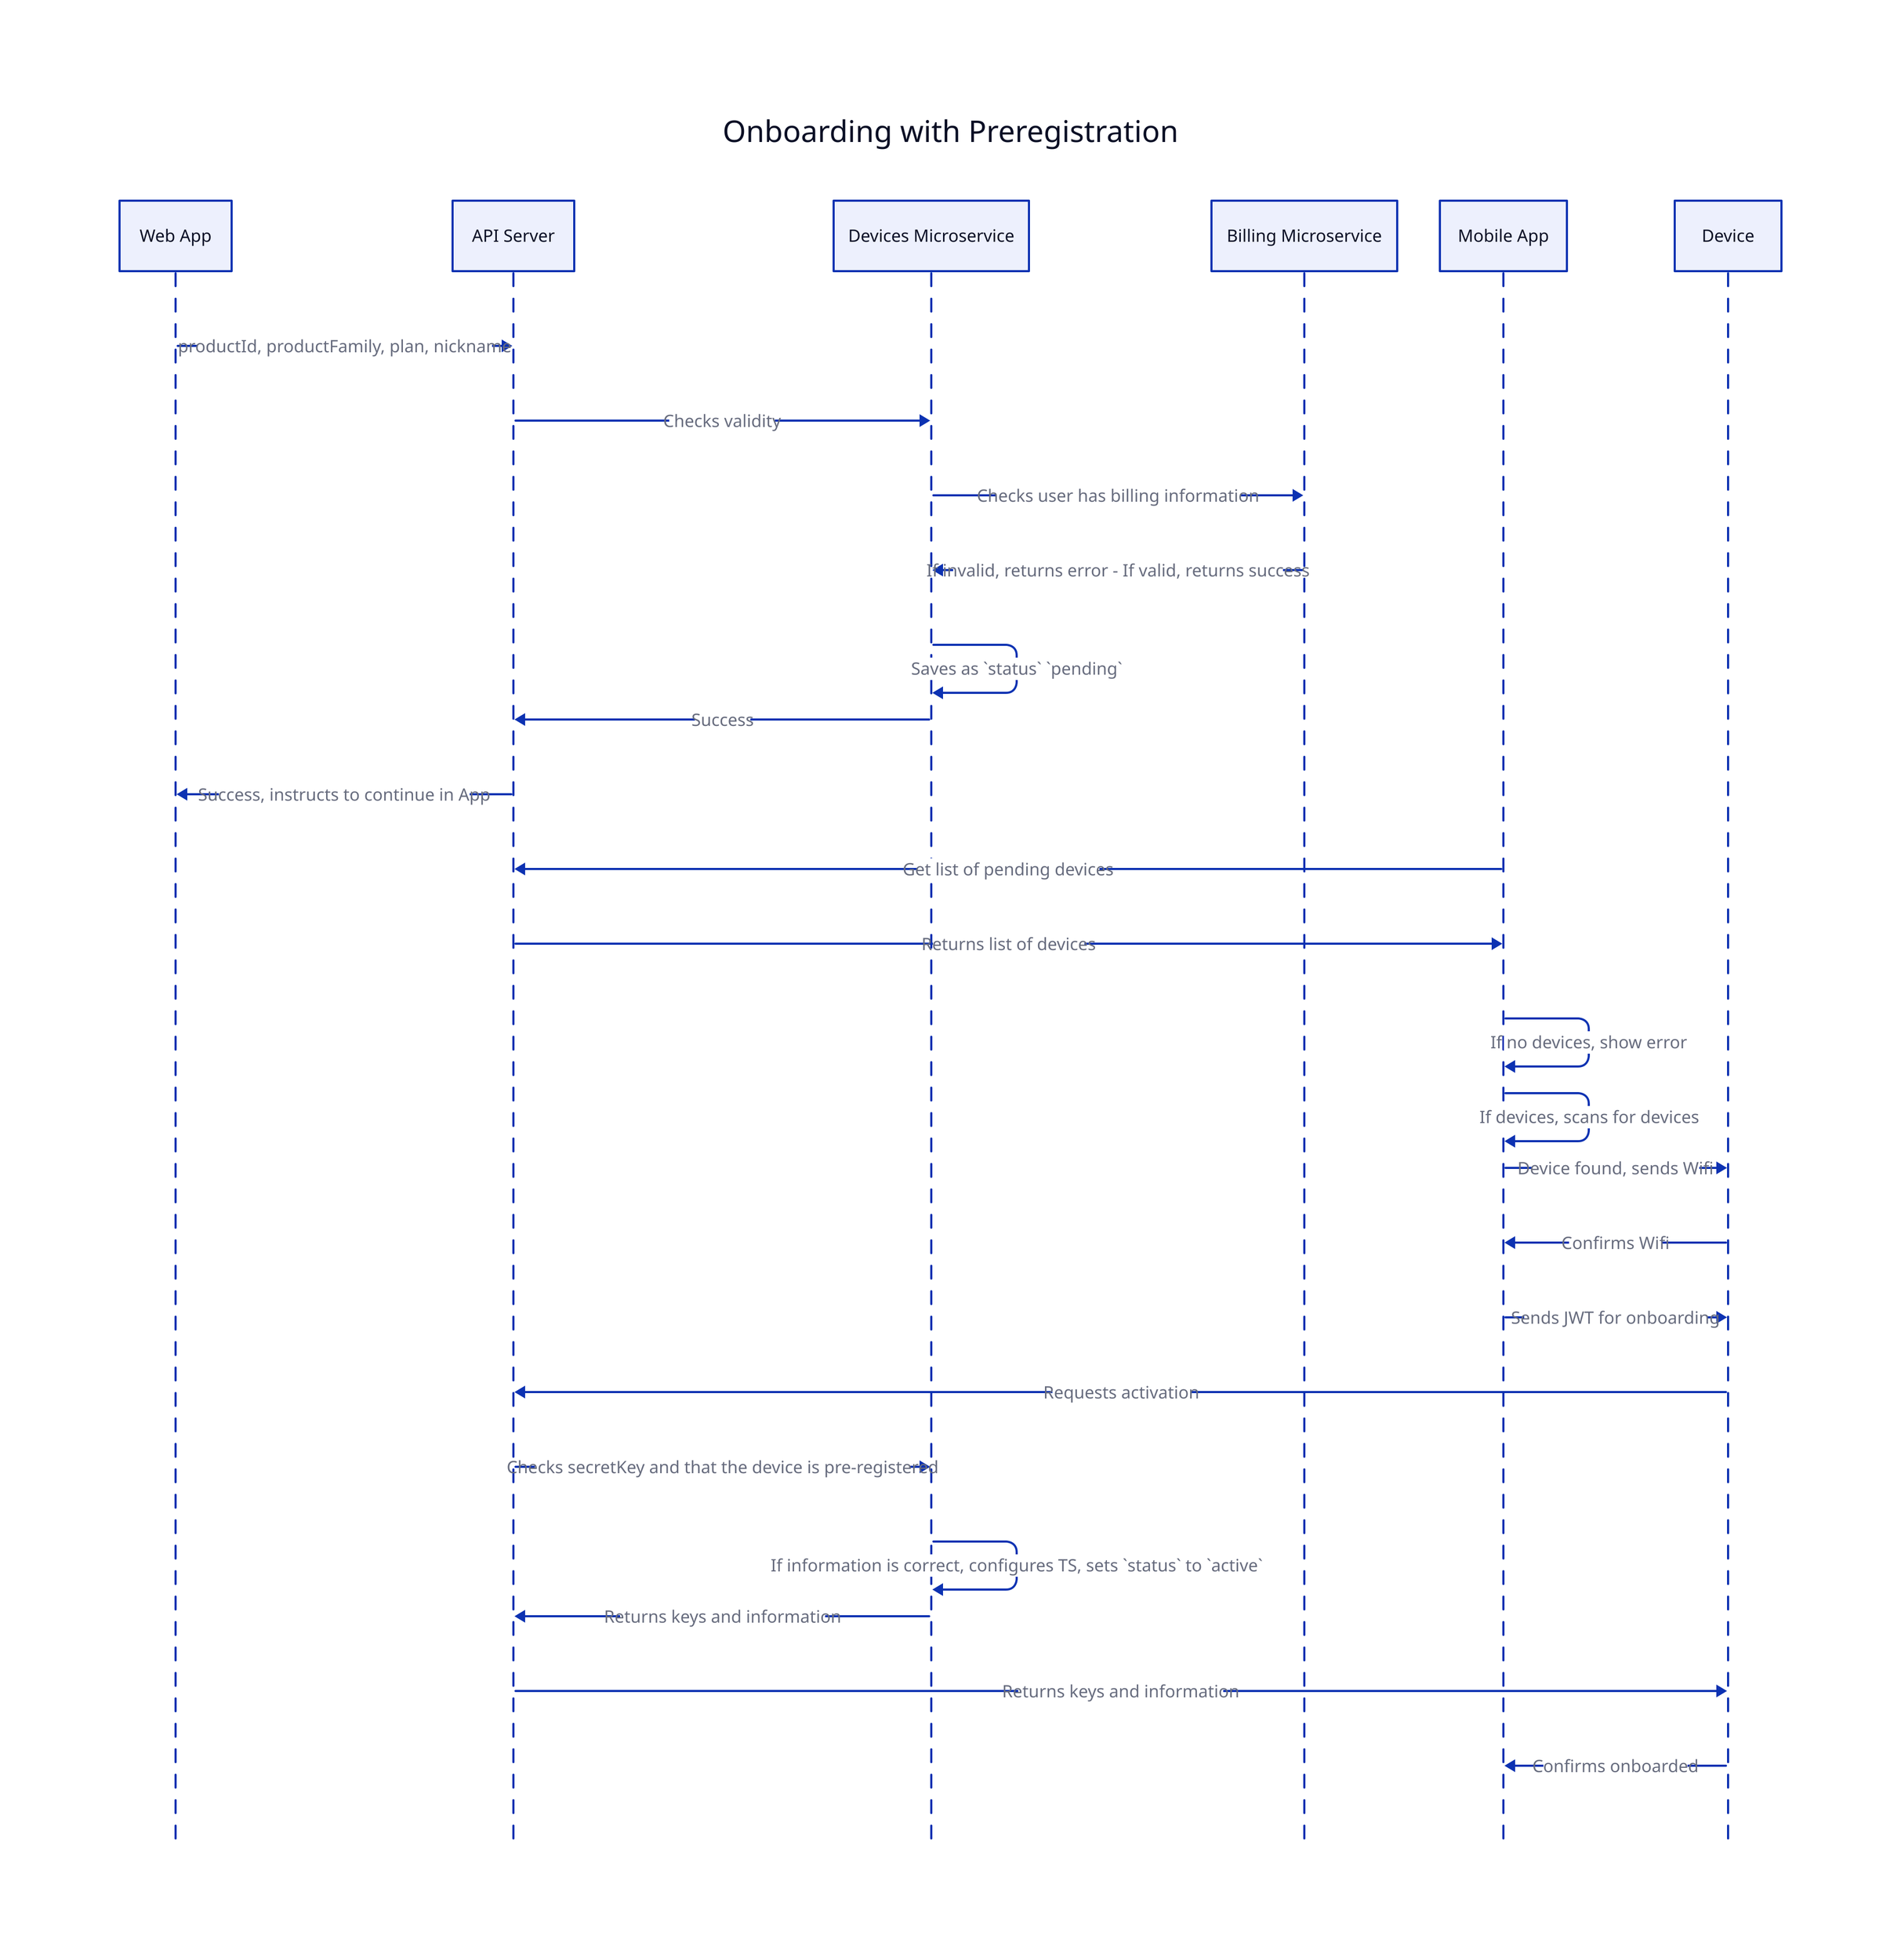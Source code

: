 Onboarding with Preregistration: {
  shape: sequence_diagram
  web: Web App; api: API Server; dev-micro: Devices Microservice; billing-micro: Billing Microservice; app: Mobile App; device: Device;

  web -> api: productId, productFamily, plan, nickname
  api -> dev-micro: Checks validity
  dev-micro -> billing-micro: Checks user has billing information
  billing-micro -> dev-micro: If invalid, returns error - If valid, returns success
  dev-micro -> dev-micro: Saves as `status` `pending`
  dev-micro -> api: Success
  api -> web: Success, instructs to continue in App
  app -> api: Get list of pending devices
  api -> app: Returns list of devices
  app -> app: If no devices, show error
  app -> app: If devices, scans for devices
  app -> device: Device found, sends Wifi
  device -> app: Confirms Wifi
  app -> device: Sends JWT for onboarding
  device -> api: Requests activation
  api -> dev-micro: Checks secretKey and that the device is pre-registered
  dev-micro -> dev-micro: If information is correct, configures TS, sets `status` to `active`
  dev-micro -> api: Returns keys and information
  api -> device: Returns keys and information
  device -> app: Confirms onboarded

}